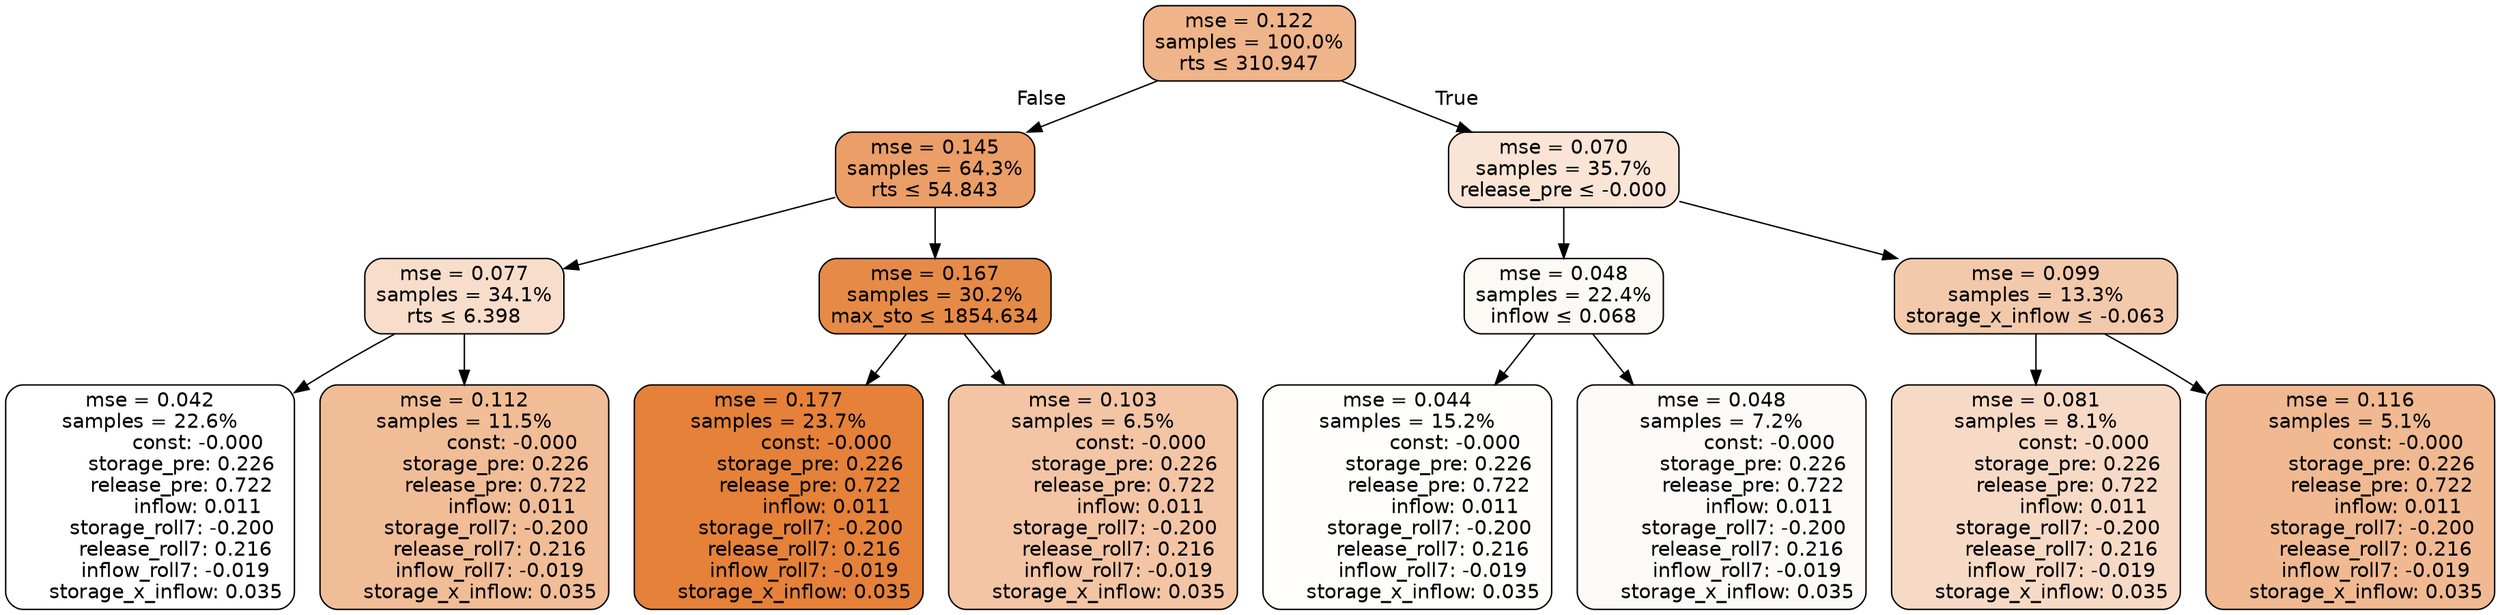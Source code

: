 digraph tree {
node [shape=rectangle, style="filled, rounded", color="black", fontname=helvetica] ;
edge [fontname=helvetica] ;
	"0" [label="mse = 0.122
samples = 100.0%
rts &le; 310.947", fillcolor="#efb489"]
	"1" [label="mse = 0.145
samples = 64.3%
rts &le; 54.843", fillcolor="#eb9e67"]
	"2" [label="mse = 0.077
samples = 34.1%
rts &le; 6.398", fillcolor="#f8ddcb"]
	"3" [label="mse = 0.042
samples = 22.6%
               const: -0.000
          storage_pre: 0.226
          release_pre: 0.722
               inflow: 0.011
       storage_roll7: -0.200
        release_roll7: 0.216
        inflow_roll7: -0.019
     storage_x_inflow: 0.035", fillcolor="#ffffff"]
	"4" [label="mse = 0.112
samples = 11.5%
               const: -0.000
          storage_pre: 0.226
          release_pre: 0.722
               inflow: 0.011
       storage_roll7: -0.200
        release_roll7: 0.216
        inflow_roll7: -0.019
     storage_x_inflow: 0.035", fillcolor="#f1bd97"]
	"5" [label="mse = 0.167
samples = 30.2%
max_sto &le; 1854.634", fillcolor="#e68a47"]
	"6" [label="mse = 0.177
samples = 23.7%
               const: -0.000
          storage_pre: 0.226
          release_pre: 0.722
               inflow: 0.011
       storage_roll7: -0.200
        release_roll7: 0.216
        inflow_roll7: -0.019
     storage_x_inflow: 0.035", fillcolor="#e58139"]
	"7" [label="mse = 0.103
samples = 6.5%
               const: -0.000
          storage_pre: 0.226
          release_pre: 0.722
               inflow: 0.011
       storage_roll7: -0.200
        release_roll7: 0.216
        inflow_roll7: -0.019
     storage_x_inflow: 0.035", fillcolor="#f3c5a5"]
	"8" [label="mse = 0.070
samples = 35.7%
release_pre &le; -0.000", fillcolor="#f9e4d5"]
	"9" [label="mse = 0.048
samples = 22.4%
inflow &le; 0.068", fillcolor="#fdf9f5"]
	"10" [label="mse = 0.044
samples = 15.2%
               const: -0.000
          storage_pre: 0.226
          release_pre: 0.722
               inflow: 0.011
       storage_roll7: -0.200
        release_roll7: 0.216
        inflow_roll7: -0.019
     storage_x_inflow: 0.035", fillcolor="#fefdfc"]
	"11" [label="mse = 0.048
samples = 7.2%
               const: -0.000
          storage_pre: 0.226
          release_pre: 0.722
               inflow: 0.011
       storage_roll7: -0.200
        release_roll7: 0.216
        inflow_roll7: -0.019
     storage_x_inflow: 0.035", fillcolor="#fdf9f6"]
	"12" [label="mse = 0.099
samples = 13.3%
storage_x_inflow &le; -0.063", fillcolor="#f3c9ab"]
	"13" [label="mse = 0.081
samples = 8.1%
               const: -0.000
          storage_pre: 0.226
          release_pre: 0.722
               inflow: 0.011
       storage_roll7: -0.200
        release_roll7: 0.216
        inflow_roll7: -0.019
     storage_x_inflow: 0.035", fillcolor="#f7dac5"]
	"14" [label="mse = 0.116
samples = 5.1%
               const: -0.000
          storage_pre: 0.226
          release_pre: 0.722
               inflow: 0.011
       storage_roll7: -0.200
        release_roll7: 0.216
        inflow_roll7: -0.019
     storage_x_inflow: 0.035", fillcolor="#f0b991"]

	"0" -> "1" [labeldistance=2.5, labelangle=45, headlabel="False"]
	"1" -> "2"
	"2" -> "3"
	"2" -> "4"
	"1" -> "5"
	"5" -> "6"
	"5" -> "7"
	"0" -> "8" [labeldistance=2.5, labelangle=-45, headlabel="True"]
	"8" -> "9"
	"9" -> "10"
	"9" -> "11"
	"8" -> "12"
	"12" -> "13"
	"12" -> "14"
}